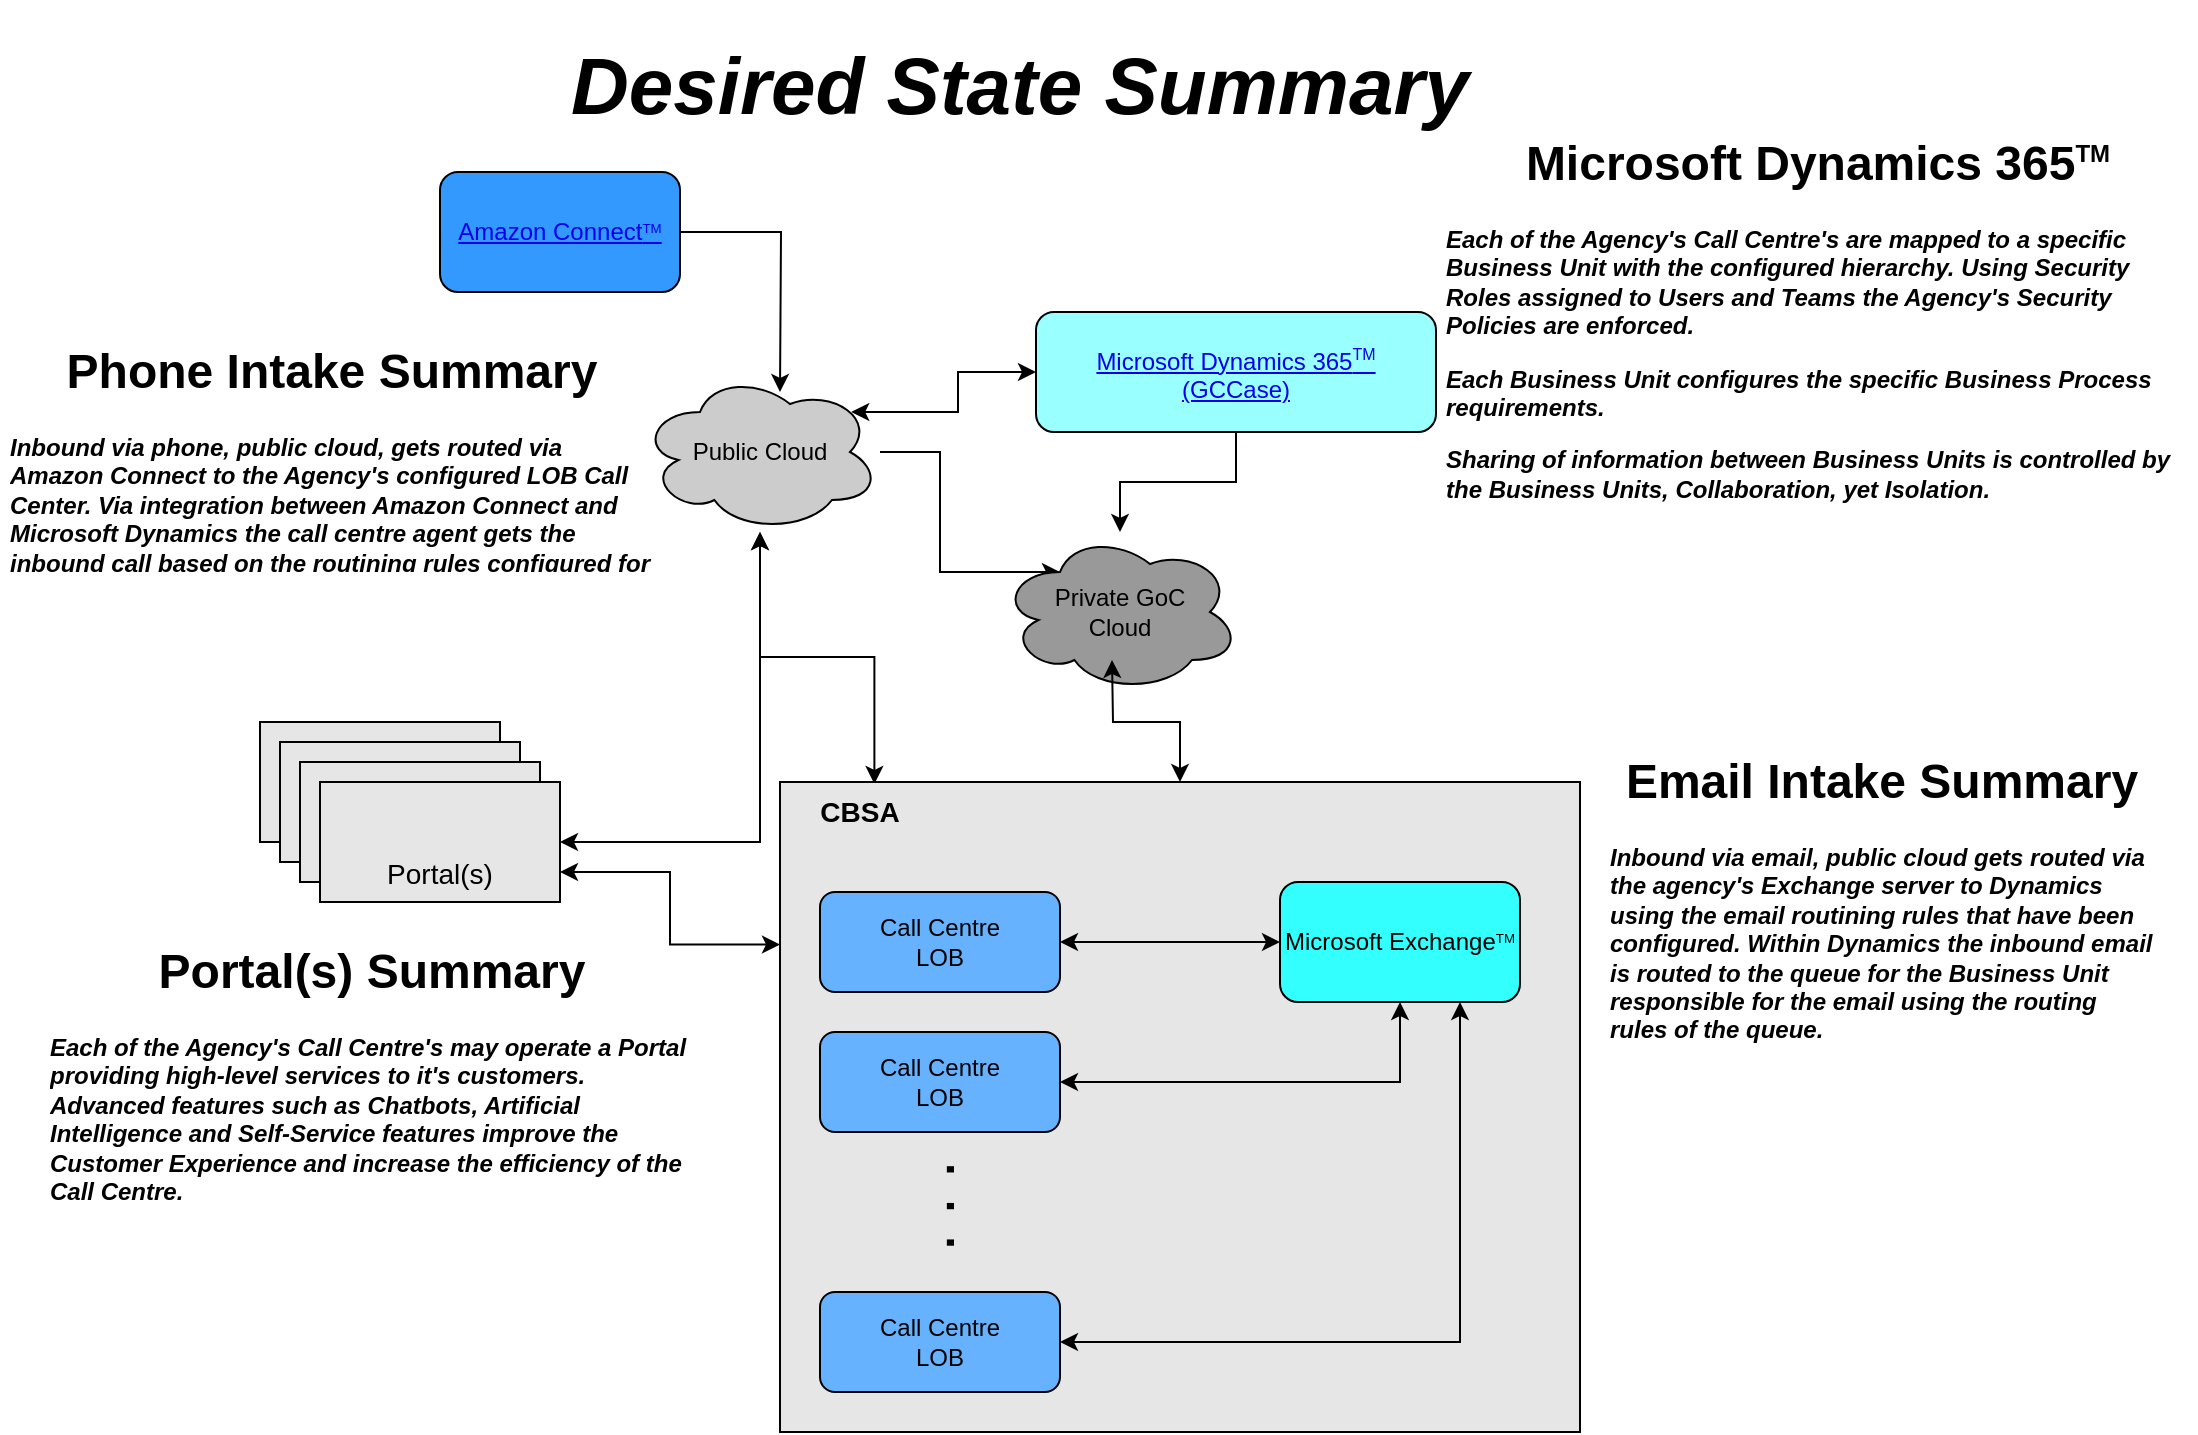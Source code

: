 <mxfile version="14.9.2" type="device"><diagram id="m71Z48oR1Y_u7vaLb84_" name="Page-1"><mxGraphModel dx="1117" dy="876" grid="1" gridSize="10" guides="1" tooltips="1" connect="1" arrows="1" fold="1" page="1" pageScale="1" pageWidth="1100" pageHeight="850" math="0" shadow="0"><root><mxCell id="0"/><mxCell id="1" parent="0"/><mxCell id="Eo9a_L9-U9a4IA_FUDGa-7" style="edgeStyle=orthogonalEdgeStyle;rounded=0;orthogonalLoop=1;jettySize=auto;html=1;entryX=0.25;entryY=0.25;entryDx=0;entryDy=0;entryPerimeter=0;" edge="1" parent="1" source="Eo9a_L9-U9a4IA_FUDGa-1" target="Eo9a_L9-U9a4IA_FUDGa-5"><mxGeometry relative="1" as="geometry"/></mxCell><mxCell id="Eo9a_L9-U9a4IA_FUDGa-32" style="edgeStyle=orthogonalEdgeStyle;rounded=0;orthogonalLoop=1;jettySize=auto;html=1;entryX=0.118;entryY=0.003;entryDx=0;entryDy=0;entryPerimeter=0;startArrow=classic;startFill=1;" edge="1" parent="1" source="Eo9a_L9-U9a4IA_FUDGa-1" target="Eo9a_L9-U9a4IA_FUDGa-8"><mxGeometry relative="1" as="geometry"/></mxCell><mxCell id="Eo9a_L9-U9a4IA_FUDGa-1" value="Public Cloud" style="ellipse;shape=cloud;whiteSpace=wrap;html=1;fillColor=#CCCCCC;" vertex="1" parent="1"><mxGeometry x="330" y="220" width="120" height="80" as="geometry"/></mxCell><mxCell id="Eo9a_L9-U9a4IA_FUDGa-3" style="edgeStyle=orthogonalEdgeStyle;rounded=0;orthogonalLoop=1;jettySize=auto;html=1;" edge="1" parent="1" source="Eo9a_L9-U9a4IA_FUDGa-2"><mxGeometry relative="1" as="geometry"><mxPoint x="400" y="230" as="targetPoint"/></mxGeometry></mxCell><mxCell id="Eo9a_L9-U9a4IA_FUDGa-2" value="&lt;a href=&quot;https://docs.aws.amazon.com/connect/latest/adminguide/what-is-amazon-connect.html&quot;&gt;Amazon Connect&lt;span style=&quot;font-size: 8px&quot;&gt;&lt;sup&gt;TM&lt;/sup&gt;&lt;/span&gt;&lt;/a&gt;" style="rounded=1;whiteSpace=wrap;html=1;fillColor=#3399FF;" vertex="1" parent="1"><mxGeometry x="230" y="120" width="120" height="60" as="geometry"/></mxCell><mxCell id="Eo9a_L9-U9a4IA_FUDGa-6" style="edgeStyle=orthogonalEdgeStyle;rounded=0;orthogonalLoop=1;jettySize=auto;html=1;" edge="1" parent="1" source="Eo9a_L9-U9a4IA_FUDGa-4" target="Eo9a_L9-U9a4IA_FUDGa-5"><mxGeometry relative="1" as="geometry"/></mxCell><mxCell id="Eo9a_L9-U9a4IA_FUDGa-26" style="edgeStyle=orthogonalEdgeStyle;rounded=0;orthogonalLoop=1;jettySize=auto;html=1;entryX=0.88;entryY=0.25;entryDx=0;entryDy=0;entryPerimeter=0;startArrow=classic;startFill=1;" edge="1" parent="1" source="Eo9a_L9-U9a4IA_FUDGa-4" target="Eo9a_L9-U9a4IA_FUDGa-1"><mxGeometry relative="1" as="geometry"/></mxCell><mxCell id="Eo9a_L9-U9a4IA_FUDGa-4" value="&lt;a href=&quot;https://dynamics.microsoft.com/en-ca/customer-service/overview/&quot;&gt;Microsoft Dynamics 365&lt;sup&gt;&lt;font style=&quot;font-size: 8px&quot;&gt;TM&lt;/font&gt;&lt;/sup&gt;&lt;br&gt;(GCCase)&lt;/a&gt;" style="rounded=1;whiteSpace=wrap;html=1;fillColor=#99FFFF;" vertex="1" parent="1"><mxGeometry x="528" y="190" width="200" height="60" as="geometry"/></mxCell><mxCell id="Eo9a_L9-U9a4IA_FUDGa-5" value="Private GoC&lt;br&gt;Cloud" style="ellipse;shape=cloud;whiteSpace=wrap;html=1;fillColor=#999999;" vertex="1" parent="1"><mxGeometry x="510" y="300" width="120" height="80" as="geometry"/></mxCell><mxCell id="Eo9a_L9-U9a4IA_FUDGa-8" value="" style="rounded=0;whiteSpace=wrap;html=1;fillColor=#E6E6E6;" vertex="1" parent="1"><mxGeometry x="400" y="425" width="400" height="325" as="geometry"/></mxCell><mxCell id="Eo9a_L9-U9a4IA_FUDGa-10" value="&lt;b&gt;&lt;font style=&quot;font-size: 14px&quot;&gt;CBSA&lt;/font&gt;&lt;/b&gt;" style="text;html=1;strokeColor=none;fillColor=none;align=center;verticalAlign=middle;whiteSpace=wrap;rounded=0;" vertex="1" parent="1"><mxGeometry x="420" y="430" width="40" height="20" as="geometry"/></mxCell><mxCell id="Eo9a_L9-U9a4IA_FUDGa-13" style="edgeStyle=orthogonalEdgeStyle;rounded=0;orthogonalLoop=1;jettySize=auto;html=1;entryX=0;entryY=0.5;entryDx=0;entryDy=0;startArrow=classic;startFill=1;" edge="1" parent="1" source="Eo9a_L9-U9a4IA_FUDGa-11" target="Eo9a_L9-U9a4IA_FUDGa-12"><mxGeometry relative="1" as="geometry"/></mxCell><mxCell id="Eo9a_L9-U9a4IA_FUDGa-11" value="Call Centre&lt;br&gt;LOB" style="rounded=1;whiteSpace=wrap;html=1;fillColor=#66B2FF;" vertex="1" parent="1"><mxGeometry x="420" y="480" width="120" height="50" as="geometry"/></mxCell><mxCell id="Eo9a_L9-U9a4IA_FUDGa-27" style="edgeStyle=orthogonalEdgeStyle;rounded=0;orthogonalLoop=1;jettySize=auto;html=1;entryX=0.8;entryY=0.8;entryDx=0;entryDy=0;entryPerimeter=0;startArrow=classic;startFill=1;" edge="1" parent="1" source="Eo9a_L9-U9a4IA_FUDGa-8"><mxGeometry relative="1" as="geometry"><mxPoint x="610" y="505" as="sourcePoint"/><mxPoint x="566" y="364" as="targetPoint"/></mxGeometry></mxCell><mxCell id="Eo9a_L9-U9a4IA_FUDGa-12" value="Microsoft Exchange&lt;font style=&quot;font-size: 8px&quot;&gt;&lt;sup&gt;TM&lt;/sup&gt;&lt;/font&gt;" style="rounded=1;whiteSpace=wrap;html=1;fillColor=#33FFFF;" vertex="1" parent="1"><mxGeometry x="650" y="475" width="120" height="60" as="geometry"/></mxCell><mxCell id="Eo9a_L9-U9a4IA_FUDGa-16" style="edgeStyle=orthogonalEdgeStyle;rounded=0;orthogonalLoop=1;jettySize=auto;html=1;startArrow=classic;startFill=1;entryX=0.5;entryY=1;entryDx=0;entryDy=0;" edge="1" parent="1" source="Eo9a_L9-U9a4IA_FUDGa-14" target="Eo9a_L9-U9a4IA_FUDGa-12"><mxGeometry relative="1" as="geometry"><mxPoint x="790" y="510" as="targetPoint"/></mxGeometry></mxCell><mxCell id="Eo9a_L9-U9a4IA_FUDGa-14" value="Call Centre&lt;br&gt;LOB" style="rounded=1;whiteSpace=wrap;html=1;fillColor=#66B2FF;" vertex="1" parent="1"><mxGeometry x="420" y="550" width="120" height="50" as="geometry"/></mxCell><mxCell id="Eo9a_L9-U9a4IA_FUDGa-28" style="edgeStyle=orthogonalEdgeStyle;rounded=0;orthogonalLoop=1;jettySize=auto;html=1;entryX=0.75;entryY=1;entryDx=0;entryDy=0;startArrow=classic;startFill=1;" edge="1" parent="1" source="Eo9a_L9-U9a4IA_FUDGa-17" target="Eo9a_L9-U9a4IA_FUDGa-12"><mxGeometry relative="1" as="geometry"/></mxCell><mxCell id="Eo9a_L9-U9a4IA_FUDGa-17" value="Call Centre&lt;br&gt;LOB" style="rounded=1;whiteSpace=wrap;html=1;fillColor=#66B2FF;" vertex="1" parent="1"><mxGeometry x="420" y="680" width="120" height="50" as="geometry"/></mxCell><mxCell id="Eo9a_L9-U9a4IA_FUDGa-24" value="&lt;font style=&quot;font-size: 33px&quot;&gt;. . .&lt;/font&gt;" style="text;html=1;strokeColor=none;fillColor=none;align=center;verticalAlign=middle;whiteSpace=wrap;rounded=0;rotation=-90;" vertex="1" parent="1"><mxGeometry x="430" y="627" width="90" height="20" as="geometry"/></mxCell><mxCell id="Eo9a_L9-U9a4IA_FUDGa-29" value="&lt;h1 style=&quot;text-align: center&quot;&gt;Email Intake Summary&lt;/h1&gt;&lt;p&gt;&lt;b&gt;&lt;i&gt;Inbound via email, public cloud gets routed via the agency's Exchange server to Dynamics using the email routining rules that have been configured. Within Dynamics the inbound email is routed to the queue for the Business Unit responsible for the email using the routing rules of the queue.&lt;/i&gt;&lt;/b&gt;&lt;/p&gt;" style="text;html=1;strokeColor=none;fillColor=none;spacing=5;spacingTop=-20;whiteSpace=wrap;overflow=hidden;rounded=0;" vertex="1" parent="1"><mxGeometry x="810" y="405" width="280" height="215" as="geometry"/></mxCell><mxCell id="Eo9a_L9-U9a4IA_FUDGa-30" value="&lt;h1 style=&quot;text-align: center&quot;&gt;Phone Intake Summary&lt;/h1&gt;&lt;p&gt;&lt;b&gt;&lt;i&gt;Inbound via phone, public cloud, gets routed via Amazon Connect to the Agency's configured LOB Call Center. Via integration between Amazon Connect and Microsoft Dynamics the call centre agent gets the inbound call based on the routining rules configured for the LOB queue.&lt;/i&gt;&lt;/b&gt;&lt;/p&gt;" style="text;html=1;strokeColor=none;fillColor=none;spacing=5;spacingTop=-20;whiteSpace=wrap;overflow=hidden;rounded=0;" vertex="1" parent="1"><mxGeometry x="10" y="200" width="330" height="120" as="geometry"/></mxCell><mxCell id="Eo9a_L9-U9a4IA_FUDGa-33" value="&lt;i&gt;&lt;font style=&quot;font-size: 40px&quot;&gt;Desired State Summary&lt;/font&gt;&lt;/i&gt;" style="text;html=1;strokeColor=none;fillColor=none;align=center;verticalAlign=middle;whiteSpace=wrap;rounded=0;fontSize=60;fontStyle=1" vertex="1" parent="1"><mxGeometry x="160" y="60" width="720" height="20" as="geometry"/></mxCell><mxCell id="Eo9a_L9-U9a4IA_FUDGa-34" value="&lt;h1 style=&quot;text-align: center&quot;&gt;Microsoft Dynamics 365&lt;sup&gt;&lt;font style=&quot;font-size: 12px&quot;&gt;TM&lt;/font&gt;&lt;/sup&gt;&lt;/h1&gt;&lt;p&gt;&lt;i&gt;&lt;b&gt;Each of the Agency's Call Centre's are mapped to a specific Business Unit with the configured hierarchy. Using Security Roles assigned to Users and Teams the Agency's Security Policies are enforced.&lt;/b&gt;&lt;/i&gt;&lt;/p&gt;&lt;p&gt;&lt;i&gt;&lt;b&gt;Each Business Unit configures the specific Business Process requirements.&amp;nbsp;&lt;/b&gt;&lt;/i&gt;&lt;/p&gt;&lt;p&gt;&lt;i&gt;&lt;b&gt;Sharing of information between Business Units is controlled by the Business Units, Collaboration, yet Isolation.&lt;/b&gt;&lt;/i&gt;&lt;/p&gt;" style="text;html=1;strokeColor=none;fillColor=none;spacing=5;spacingTop=-20;whiteSpace=wrap;overflow=hidden;rounded=0;" vertex="1" parent="1"><mxGeometry x="728" y="90" width="380" height="210" as="geometry"/></mxCell><mxCell id="Eo9a_L9-U9a4IA_FUDGa-37" value="&lt;font style=&quot;font-size: 14px&quot;&gt;Portal(s)&lt;/font&gt;" style="rounded=0;whiteSpace=wrap;html=1;fontSize=60;fillColor=#E6E6E6;" vertex="1" parent="1"><mxGeometry x="140" y="395" width="120" height="60" as="geometry"/></mxCell><mxCell id="Eo9a_L9-U9a4IA_FUDGa-39" value="&lt;font style=&quot;font-size: 14px&quot;&gt;Portal(s)&lt;/font&gt;" style="rounded=0;whiteSpace=wrap;html=1;fontSize=60;fillColor=#E6E6E6;" vertex="1" parent="1"><mxGeometry x="150" y="405" width="120" height="60" as="geometry"/></mxCell><mxCell id="Eo9a_L9-U9a4IA_FUDGa-40" value="&lt;font style=&quot;font-size: 14px&quot;&gt;Portal(s)&lt;/font&gt;" style="rounded=0;whiteSpace=wrap;html=1;fontSize=60;fillColor=#E6E6E6;" vertex="1" parent="1"><mxGeometry x="160" y="415" width="120" height="60" as="geometry"/></mxCell><mxCell id="Eo9a_L9-U9a4IA_FUDGa-43" style="edgeStyle=orthogonalEdgeStyle;rounded=0;orthogonalLoop=1;jettySize=auto;html=1;fontSize=60;startArrow=classic;startFill=1;" edge="1" parent="1" source="Eo9a_L9-U9a4IA_FUDGa-41" target="Eo9a_L9-U9a4IA_FUDGa-1"><mxGeometry relative="1" as="geometry"/></mxCell><mxCell id="Eo9a_L9-U9a4IA_FUDGa-44" style="edgeStyle=orthogonalEdgeStyle;rounded=0;orthogonalLoop=1;jettySize=auto;html=1;exitX=1;exitY=0.75;exitDx=0;exitDy=0;entryX=0;entryY=0.25;entryDx=0;entryDy=0;fontSize=60;startArrow=classic;startFill=1;" edge="1" parent="1" source="Eo9a_L9-U9a4IA_FUDGa-41" target="Eo9a_L9-U9a4IA_FUDGa-8"><mxGeometry relative="1" as="geometry"/></mxCell><mxCell id="Eo9a_L9-U9a4IA_FUDGa-41" value="&lt;font style=&quot;font-size: 14px&quot;&gt;Portal(s)&lt;/font&gt;" style="rounded=0;whiteSpace=wrap;html=1;fontSize=60;fillColor=#E6E6E6;" vertex="1" parent="1"><mxGeometry x="170" y="425" width="120" height="60" as="geometry"/></mxCell><mxCell id="Eo9a_L9-U9a4IA_FUDGa-42" value="&lt;h1 style=&quot;text-align: center&quot;&gt;Portal(s) Summary&lt;/h1&gt;&lt;p&gt;&lt;b&gt;&lt;i&gt;Each of the Agency's Call Centre's may operate a Portal providing high-level services to it's customers. Advanced features such as Chatbots, Artificial Intelligence and Self-Service features improve the Customer Experience and increase the efficiency of the Call Centre.&amp;nbsp;&lt;/i&gt;&lt;/b&gt;&lt;/p&gt;" style="text;html=1;strokeColor=none;fillColor=none;spacing=5;spacingTop=-20;whiteSpace=wrap;overflow=hidden;rounded=0;" vertex="1" parent="1"><mxGeometry x="30" y="500" width="330" height="180" as="geometry"/></mxCell></root></mxGraphModel></diagram></mxfile>